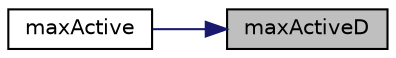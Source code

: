 digraph "maxActiveD"
{
 // LATEX_PDF_SIZE
  edge [fontname="Helvetica",fontsize="10",labelfontname="Helvetica",labelfontsize="10"];
  node [fontname="Helvetica",fontsize="10",shape=record];
  rankdir="RL";
  Node1 [label="maxActiveD",height=0.2,width=0.4,color="black", fillcolor="grey75", style="filled", fontcolor="black",tooltip=" "];
  Node1 -> Node2 [dir="back",color="midnightblue",fontsize="10",style="solid",fontname="Helvetica"];
  Node2 [label="maxActive",height=0.2,width=0.4,color="black", fillcolor="white", style="filled",URL="$namespacepFlow.html#a901374af9bb829fbdb7b4b8f836da5e3",tooltip=" "];
}
